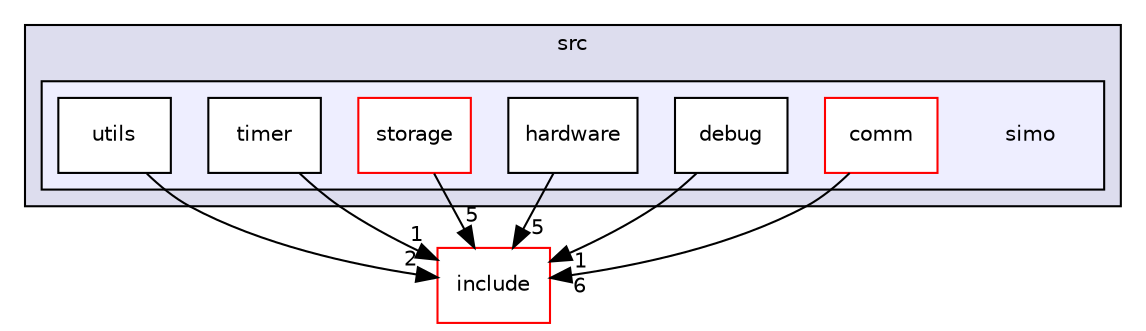 digraph "core/src/simo" {
  compound=true
  node [ fontsize="10", fontname="Helvetica"];
  edge [ labelfontsize="10", labelfontname="Helvetica"];
  subgraph clusterdir_90fd98a0ba30abf7a6068a44995d2d6b {
    graph [ bgcolor="#ddddee", pencolor="black", label="src" fontname="Helvetica", fontsize="10", URL="dir_90fd98a0ba30abf7a6068a44995d2d6b.html"]
  subgraph clusterdir_c4acac0979fb7e09bcb67a660e699ac3 {
    graph [ bgcolor="#eeeeff", pencolor="black", label="" URL="dir_c4acac0979fb7e09bcb67a660e699ac3.html"];
    dir_c4acac0979fb7e09bcb67a660e699ac3 [shape=plaintext label="simo"];
    dir_6fa789263611014976c50996af3517c5 [shape=box label="comm" color="red" fillcolor="white" style="filled" URL="dir_6fa789263611014976c50996af3517c5.html"];
    dir_1214f108a158601785dad9b171a6a316 [shape=box label="debug" color="black" fillcolor="white" style="filled" URL="dir_1214f108a158601785dad9b171a6a316.html"];
    dir_6d88a1801a5915da0665f21e766a543a [shape=box label="hardware" color="black" fillcolor="white" style="filled" URL="dir_6d88a1801a5915da0665f21e766a543a.html"];
    dir_2c8bc93ff3a5e0101bc097bb9a4d49bf [shape=box label="storage" color="red" fillcolor="white" style="filled" URL="dir_2c8bc93ff3a5e0101bc097bb9a4d49bf.html"];
    dir_fb185aa072d8d934aa3fbb08a3bd6282 [shape=box label="timer" color="black" fillcolor="white" style="filled" URL="dir_fb185aa072d8d934aa3fbb08a3bd6282.html"];
    dir_cc1ef491f4ee25ce6a4384d08b89957a [shape=box label="utils" color="black" fillcolor="white" style="filled" URL="dir_cc1ef491f4ee25ce6a4384d08b89957a.html"];
  }
  }
  dir_24d671cfcbc5d5238a6bd565a49d198f [shape=box label="include" fillcolor="white" style="filled" color="red" URL="dir_24d671cfcbc5d5238a6bd565a49d198f.html"];
  dir_1214f108a158601785dad9b171a6a316->dir_24d671cfcbc5d5238a6bd565a49d198f [headlabel="1", labeldistance=1.5 headhref="dir_000015_000001.html"];
  dir_cc1ef491f4ee25ce6a4384d08b89957a->dir_24d671cfcbc5d5238a6bd565a49d198f [headlabel="2", labeldistance=1.5 headhref="dir_000020_000001.html"];
  dir_fb185aa072d8d934aa3fbb08a3bd6282->dir_24d671cfcbc5d5238a6bd565a49d198f [headlabel="1", labeldistance=1.5 headhref="dir_000019_000001.html"];
  dir_6fa789263611014976c50996af3517c5->dir_24d671cfcbc5d5238a6bd565a49d198f [headlabel="6", labeldistance=1.5 headhref="dir_000013_000001.html"];
  dir_2c8bc93ff3a5e0101bc097bb9a4d49bf->dir_24d671cfcbc5d5238a6bd565a49d198f [headlabel="5", labeldistance=1.5 headhref="dir_000017_000001.html"];
  dir_6d88a1801a5915da0665f21e766a543a->dir_24d671cfcbc5d5238a6bd565a49d198f [headlabel="5", labeldistance=1.5 headhref="dir_000016_000001.html"];
}
